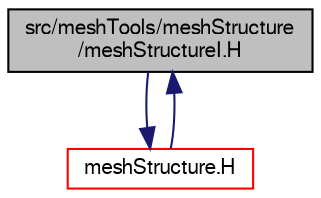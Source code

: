 digraph "src/meshTools/meshStructure/meshStructureI.H"
{
  bgcolor="transparent";
  edge [fontname="FreeSans",fontsize="10",labelfontname="FreeSans",labelfontsize="10"];
  node [fontname="FreeSans",fontsize="10",shape=record];
  Node0 [label="src/meshTools/meshStructure\l/meshStructureI.H",height=0.2,width=0.4,color="black", fillcolor="grey75", style="filled", fontcolor="black"];
  Node0 -> Node1 [color="midnightblue",fontsize="10",style="solid",fontname="FreeSans"];
  Node1 [label="meshStructure.H",height=0.2,width=0.4,color="red",URL="$a07643.html"];
  Node1 -> Node0 [color="midnightblue",fontsize="10",style="solid",fontname="FreeSans"];
}
